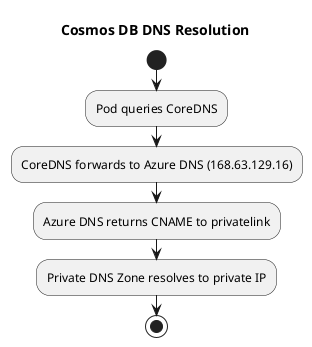 @startuml Backend DNS Resolution
title Cosmos DB DNS Resolution
start
:Pod queries CoreDNS;
:CoreDNS forwards to Azure DNS (168.63.129.16);
:Azure DNS returns CNAME to privatelink;
:Private DNS Zone resolves to private IP;
stop
@enduml
